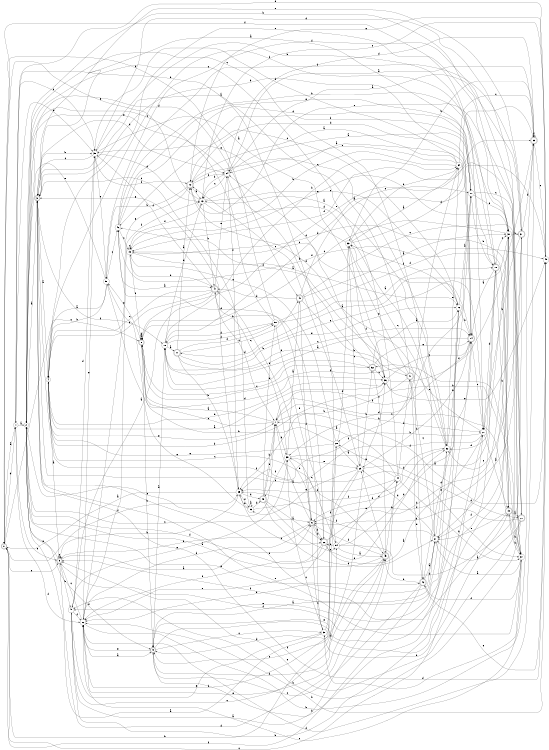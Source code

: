 digraph n44_4 {
__start0 [label="" shape="none"];

rankdir=LR;
size="8,5";

s0 [style="rounded,filled", color="black", fillcolor="white" shape="doublecircle", label="0"];
s1 [style="filled", color="black", fillcolor="white" shape="circle", label="1"];
s2 [style="filled", color="black", fillcolor="white" shape="circle", label="2"];
s3 [style="rounded,filled", color="black", fillcolor="white" shape="doublecircle", label="3"];
s4 [style="filled", color="black", fillcolor="white" shape="circle", label="4"];
s5 [style="rounded,filled", color="black", fillcolor="white" shape="doublecircle", label="5"];
s6 [style="rounded,filled", color="black", fillcolor="white" shape="doublecircle", label="6"];
s7 [style="filled", color="black", fillcolor="white" shape="circle", label="7"];
s8 [style="rounded,filled", color="black", fillcolor="white" shape="doublecircle", label="8"];
s9 [style="rounded,filled", color="black", fillcolor="white" shape="doublecircle", label="9"];
s10 [style="filled", color="black", fillcolor="white" shape="circle", label="10"];
s11 [style="rounded,filled", color="black", fillcolor="white" shape="doublecircle", label="11"];
s12 [style="rounded,filled", color="black", fillcolor="white" shape="doublecircle", label="12"];
s13 [style="filled", color="black", fillcolor="white" shape="circle", label="13"];
s14 [style="rounded,filled", color="black", fillcolor="white" shape="doublecircle", label="14"];
s15 [style="filled", color="black", fillcolor="white" shape="circle", label="15"];
s16 [style="filled", color="black", fillcolor="white" shape="circle", label="16"];
s17 [style="filled", color="black", fillcolor="white" shape="circle", label="17"];
s18 [style="rounded,filled", color="black", fillcolor="white" shape="doublecircle", label="18"];
s19 [style="rounded,filled", color="black", fillcolor="white" shape="doublecircle", label="19"];
s20 [style="rounded,filled", color="black", fillcolor="white" shape="doublecircle", label="20"];
s21 [style="filled", color="black", fillcolor="white" shape="circle", label="21"];
s22 [style="filled", color="black", fillcolor="white" shape="circle", label="22"];
s23 [style="rounded,filled", color="black", fillcolor="white" shape="doublecircle", label="23"];
s24 [style="filled", color="black", fillcolor="white" shape="circle", label="24"];
s25 [style="filled", color="black", fillcolor="white" shape="circle", label="25"];
s26 [style="rounded,filled", color="black", fillcolor="white" shape="doublecircle", label="26"];
s27 [style="filled", color="black", fillcolor="white" shape="circle", label="27"];
s28 [style="filled", color="black", fillcolor="white" shape="circle", label="28"];
s29 [style="filled", color="black", fillcolor="white" shape="circle", label="29"];
s30 [style="filled", color="black", fillcolor="white" shape="circle", label="30"];
s31 [style="rounded,filled", color="black", fillcolor="white" shape="doublecircle", label="31"];
s32 [style="filled", color="black", fillcolor="white" shape="circle", label="32"];
s33 [style="filled", color="black", fillcolor="white" shape="circle", label="33"];
s34 [style="filled", color="black", fillcolor="white" shape="circle", label="34"];
s35 [style="filled", color="black", fillcolor="white" shape="circle", label="35"];
s36 [style="filled", color="black", fillcolor="white" shape="circle", label="36"];
s37 [style="filled", color="black", fillcolor="white" shape="circle", label="37"];
s38 [style="filled", color="black", fillcolor="white" shape="circle", label="38"];
s39 [style="filled", color="black", fillcolor="white" shape="circle", label="39"];
s40 [style="rounded,filled", color="black", fillcolor="white" shape="doublecircle", label="40"];
s41 [style="rounded,filled", color="black", fillcolor="white" shape="doublecircle", label="41"];
s42 [style="rounded,filled", color="black", fillcolor="white" shape="doublecircle", label="42"];
s43 [style="rounded,filled", color="black", fillcolor="white" shape="doublecircle", label="43"];
s44 [style="filled", color="black", fillcolor="white" shape="circle", label="44"];
s45 [style="filled", color="black", fillcolor="white" shape="circle", label="45"];
s46 [style="filled", color="black", fillcolor="white" shape="circle", label="46"];
s47 [style="rounded,filled", color="black", fillcolor="white" shape="doublecircle", label="47"];
s48 [style="filled", color="black", fillcolor="white" shape="circle", label="48"];
s49 [style="rounded,filled", color="black", fillcolor="white" shape="doublecircle", label="49"];
s50 [style="filled", color="black", fillcolor="white" shape="circle", label="50"];
s51 [style="filled", color="black", fillcolor="white" shape="circle", label="51"];
s52 [style="rounded,filled", color="black", fillcolor="white" shape="doublecircle", label="52"];
s53 [style="filled", color="black", fillcolor="white" shape="circle", label="53"];
s54 [style="filled", color="black", fillcolor="white" shape="circle", label="54"];
s0 -> s1 [label="a"];
s0 -> s54 [label="b"];
s0 -> s8 [label="c"];
s0 -> s1 [label="d"];
s0 -> s5 [label="e"];
s0 -> s25 [label="f"];
s1 -> s2 [label="a"];
s1 -> s54 [label="b"];
s1 -> s35 [label="c"];
s1 -> s35 [label="d"];
s1 -> s5 [label="e"];
s1 -> s22 [label="f"];
s2 -> s3 [label="a"];
s2 -> s30 [label="b"];
s2 -> s6 [label="c"];
s2 -> s40 [label="d"];
s2 -> s42 [label="e"];
s2 -> s9 [label="f"];
s3 -> s4 [label="a"];
s3 -> s35 [label="b"];
s3 -> s37 [label="c"];
s3 -> s24 [label="d"];
s3 -> s37 [label="e"];
s3 -> s10 [label="f"];
s4 -> s5 [label="a"];
s4 -> s36 [label="b"];
s4 -> s43 [label="c"];
s4 -> s36 [label="d"];
s4 -> s7 [label="e"];
s4 -> s18 [label="f"];
s5 -> s6 [label="a"];
s5 -> s48 [label="b"];
s5 -> s5 [label="c"];
s5 -> s43 [label="d"];
s5 -> s2 [label="e"];
s5 -> s14 [label="f"];
s6 -> s7 [label="a"];
s6 -> s47 [label="b"];
s6 -> s38 [label="c"];
s6 -> s26 [label="d"];
s6 -> s5 [label="e"];
s6 -> s26 [label="f"];
s7 -> s8 [label="a"];
s7 -> s27 [label="b"];
s7 -> s8 [label="c"];
s7 -> s39 [label="d"];
s7 -> s2 [label="e"];
s7 -> s45 [label="f"];
s8 -> s8 [label="a"];
s8 -> s9 [label="b"];
s8 -> s52 [label="c"];
s8 -> s8 [label="d"];
s8 -> s51 [label="e"];
s8 -> s37 [label="f"];
s9 -> s10 [label="a"];
s9 -> s17 [label="b"];
s9 -> s38 [label="c"];
s9 -> s30 [label="d"];
s9 -> s22 [label="e"];
s9 -> s43 [label="f"];
s10 -> s11 [label="a"];
s10 -> s34 [label="b"];
s10 -> s14 [label="c"];
s10 -> s13 [label="d"];
s10 -> s16 [label="e"];
s10 -> s50 [label="f"];
s11 -> s12 [label="a"];
s11 -> s25 [label="b"];
s11 -> s40 [label="c"];
s11 -> s36 [label="d"];
s11 -> s27 [label="e"];
s11 -> s50 [label="f"];
s12 -> s13 [label="a"];
s12 -> s51 [label="b"];
s12 -> s32 [label="c"];
s12 -> s14 [label="d"];
s12 -> s22 [label="e"];
s12 -> s24 [label="f"];
s13 -> s14 [label="a"];
s13 -> s47 [label="b"];
s13 -> s16 [label="c"];
s13 -> s32 [label="d"];
s13 -> s0 [label="e"];
s13 -> s15 [label="f"];
s14 -> s10 [label="a"];
s14 -> s3 [label="b"];
s14 -> s15 [label="c"];
s14 -> s29 [label="d"];
s14 -> s27 [label="e"];
s14 -> s7 [label="f"];
s15 -> s16 [label="a"];
s15 -> s47 [label="b"];
s15 -> s15 [label="c"];
s15 -> s19 [label="d"];
s15 -> s30 [label="e"];
s15 -> s8 [label="f"];
s16 -> s17 [label="a"];
s16 -> s14 [label="b"];
s16 -> s46 [label="c"];
s16 -> s42 [label="d"];
s16 -> s48 [label="e"];
s16 -> s33 [label="f"];
s17 -> s3 [label="a"];
s17 -> s18 [label="b"];
s17 -> s37 [label="c"];
s17 -> s39 [label="d"];
s17 -> s30 [label="e"];
s17 -> s12 [label="f"];
s18 -> s14 [label="a"];
s18 -> s19 [label="b"];
s18 -> s30 [label="c"];
s18 -> s32 [label="d"];
s18 -> s9 [label="e"];
s18 -> s0 [label="f"];
s19 -> s20 [label="a"];
s19 -> s37 [label="b"];
s19 -> s7 [label="c"];
s19 -> s3 [label="d"];
s19 -> s21 [label="e"];
s19 -> s46 [label="f"];
s20 -> s21 [label="a"];
s20 -> s48 [label="b"];
s20 -> s6 [label="c"];
s20 -> s35 [label="d"];
s20 -> s5 [label="e"];
s20 -> s15 [label="f"];
s21 -> s9 [label="a"];
s21 -> s22 [label="b"];
s21 -> s2 [label="c"];
s21 -> s29 [label="d"];
s21 -> s32 [label="e"];
s21 -> s25 [label="f"];
s22 -> s9 [label="a"];
s22 -> s23 [label="b"];
s22 -> s5 [label="c"];
s22 -> s6 [label="d"];
s22 -> s35 [label="e"];
s22 -> s13 [label="f"];
s23 -> s24 [label="a"];
s23 -> s33 [label="b"];
s23 -> s45 [label="c"];
s23 -> s22 [label="d"];
s23 -> s8 [label="e"];
s23 -> s23 [label="f"];
s24 -> s17 [label="a"];
s24 -> s13 [label="b"];
s24 -> s13 [label="c"];
s24 -> s23 [label="d"];
s24 -> s2 [label="e"];
s24 -> s25 [label="f"];
s25 -> s0 [label="a"];
s25 -> s5 [label="b"];
s25 -> s26 [label="c"];
s25 -> s49 [label="d"];
s25 -> s3 [label="e"];
s25 -> s53 [label="f"];
s26 -> s27 [label="a"];
s26 -> s8 [label="b"];
s26 -> s54 [label="c"];
s26 -> s30 [label="d"];
s26 -> s22 [label="e"];
s26 -> s22 [label="f"];
s27 -> s19 [label="a"];
s27 -> s28 [label="b"];
s27 -> s0 [label="c"];
s27 -> s18 [label="d"];
s27 -> s52 [label="e"];
s27 -> s3 [label="f"];
s28 -> s29 [label="a"];
s28 -> s8 [label="b"];
s28 -> s15 [label="c"];
s28 -> s33 [label="d"];
s28 -> s4 [label="e"];
s28 -> s22 [label="f"];
s29 -> s30 [label="a"];
s29 -> s52 [label="b"];
s29 -> s12 [label="c"];
s29 -> s9 [label="d"];
s29 -> s53 [label="e"];
s29 -> s2 [label="f"];
s30 -> s11 [label="a"];
s30 -> s31 [label="b"];
s30 -> s8 [label="c"];
s30 -> s21 [label="d"];
s30 -> s4 [label="e"];
s30 -> s21 [label="f"];
s31 -> s24 [label="a"];
s31 -> s27 [label="b"];
s31 -> s32 [label="c"];
s31 -> s6 [label="d"];
s31 -> s3 [label="e"];
s31 -> s23 [label="f"];
s32 -> s13 [label="a"];
s32 -> s16 [label="b"];
s32 -> s33 [label="c"];
s32 -> s6 [label="d"];
s32 -> s34 [label="e"];
s32 -> s5 [label="f"];
s33 -> s34 [label="a"];
s33 -> s34 [label="b"];
s33 -> s29 [label="c"];
s33 -> s23 [label="d"];
s33 -> s35 [label="e"];
s33 -> s36 [label="f"];
s34 -> s12 [label="a"];
s34 -> s15 [label="b"];
s34 -> s23 [label="c"];
s34 -> s35 [label="d"];
s34 -> s24 [label="e"];
s34 -> s25 [label="f"];
s35 -> s36 [label="a"];
s35 -> s27 [label="b"];
s35 -> s3 [label="c"];
s35 -> s13 [label="d"];
s35 -> s51 [label="e"];
s35 -> s12 [label="f"];
s36 -> s4 [label="a"];
s36 -> s37 [label="b"];
s36 -> s14 [label="c"];
s36 -> s24 [label="d"];
s36 -> s45 [label="e"];
s36 -> s23 [label="f"];
s37 -> s21 [label="a"];
s37 -> s19 [label="b"];
s37 -> s22 [label="c"];
s37 -> s38 [label="d"];
s37 -> s12 [label="e"];
s37 -> s42 [label="f"];
s38 -> s2 [label="a"];
s38 -> s19 [label="b"];
s38 -> s39 [label="c"];
s38 -> s46 [label="d"];
s38 -> s48 [label="e"];
s38 -> s28 [label="f"];
s39 -> s40 [label="a"];
s39 -> s6 [label="b"];
s39 -> s47 [label="c"];
s39 -> s20 [label="d"];
s39 -> s29 [label="e"];
s39 -> s49 [label="f"];
s40 -> s30 [label="a"];
s40 -> s41 [label="b"];
s40 -> s37 [label="c"];
s40 -> s47 [label="d"];
s40 -> s17 [label="e"];
s40 -> s6 [label="f"];
s41 -> s3 [label="a"];
s41 -> s25 [label="b"];
s41 -> s21 [label="c"];
s41 -> s42 [label="d"];
s41 -> s33 [label="e"];
s41 -> s46 [label="f"];
s42 -> s21 [label="a"];
s42 -> s43 [label="b"];
s42 -> s9 [label="c"];
s42 -> s12 [label="d"];
s42 -> s45 [label="e"];
s42 -> s0 [label="f"];
s43 -> s2 [label="a"];
s43 -> s44 [label="b"];
s43 -> s9 [label="c"];
s43 -> s29 [label="d"];
s43 -> s22 [label="e"];
s43 -> s6 [label="f"];
s44 -> s7 [label="a"];
s44 -> s37 [label="b"];
s44 -> s2 [label="c"];
s44 -> s41 [label="d"];
s44 -> s28 [label="e"];
s44 -> s25 [label="f"];
s45 -> s10 [label="a"];
s45 -> s22 [label="b"];
s45 -> s13 [label="c"];
s45 -> s1 [label="d"];
s45 -> s12 [label="e"];
s45 -> s3 [label="f"];
s46 -> s47 [label="a"];
s46 -> s30 [label="b"];
s46 -> s15 [label="c"];
s46 -> s17 [label="d"];
s46 -> s18 [label="e"];
s46 -> s31 [label="f"];
s47 -> s48 [label="a"];
s47 -> s4 [label="b"];
s47 -> s4 [label="c"];
s47 -> s7 [label="d"];
s47 -> s24 [label="e"];
s47 -> s35 [label="f"];
s48 -> s44 [label="a"];
s48 -> s27 [label="b"];
s48 -> s36 [label="c"];
s48 -> s35 [label="d"];
s48 -> s39 [label="e"];
s48 -> s22 [label="f"];
s49 -> s26 [label="a"];
s49 -> s7 [label="b"];
s49 -> s50 [label="c"];
s49 -> s21 [label="d"];
s49 -> s32 [label="e"];
s49 -> s7 [label="f"];
s50 -> s18 [label="a"];
s50 -> s0 [label="b"];
s50 -> s2 [label="c"];
s50 -> s10 [label="d"];
s50 -> s26 [label="e"];
s50 -> s45 [label="f"];
s51 -> s4 [label="a"];
s51 -> s4 [label="b"];
s51 -> s46 [label="c"];
s51 -> s36 [label="d"];
s51 -> s2 [label="e"];
s51 -> s20 [label="f"];
s52 -> s16 [label="a"];
s52 -> s24 [label="b"];
s52 -> s36 [label="c"];
s52 -> s10 [label="d"];
s52 -> s14 [label="e"];
s52 -> s43 [label="f"];
s53 -> s53 [label="a"];
s53 -> s25 [label="b"];
s53 -> s3 [label="c"];
s53 -> s49 [label="d"];
s53 -> s51 [label="e"];
s53 -> s32 [label="f"];
s54 -> s43 [label="a"];
s54 -> s26 [label="b"];
s54 -> s39 [label="c"];
s54 -> s14 [label="d"];
s54 -> s44 [label="e"];
s54 -> s31 [label="f"];

}